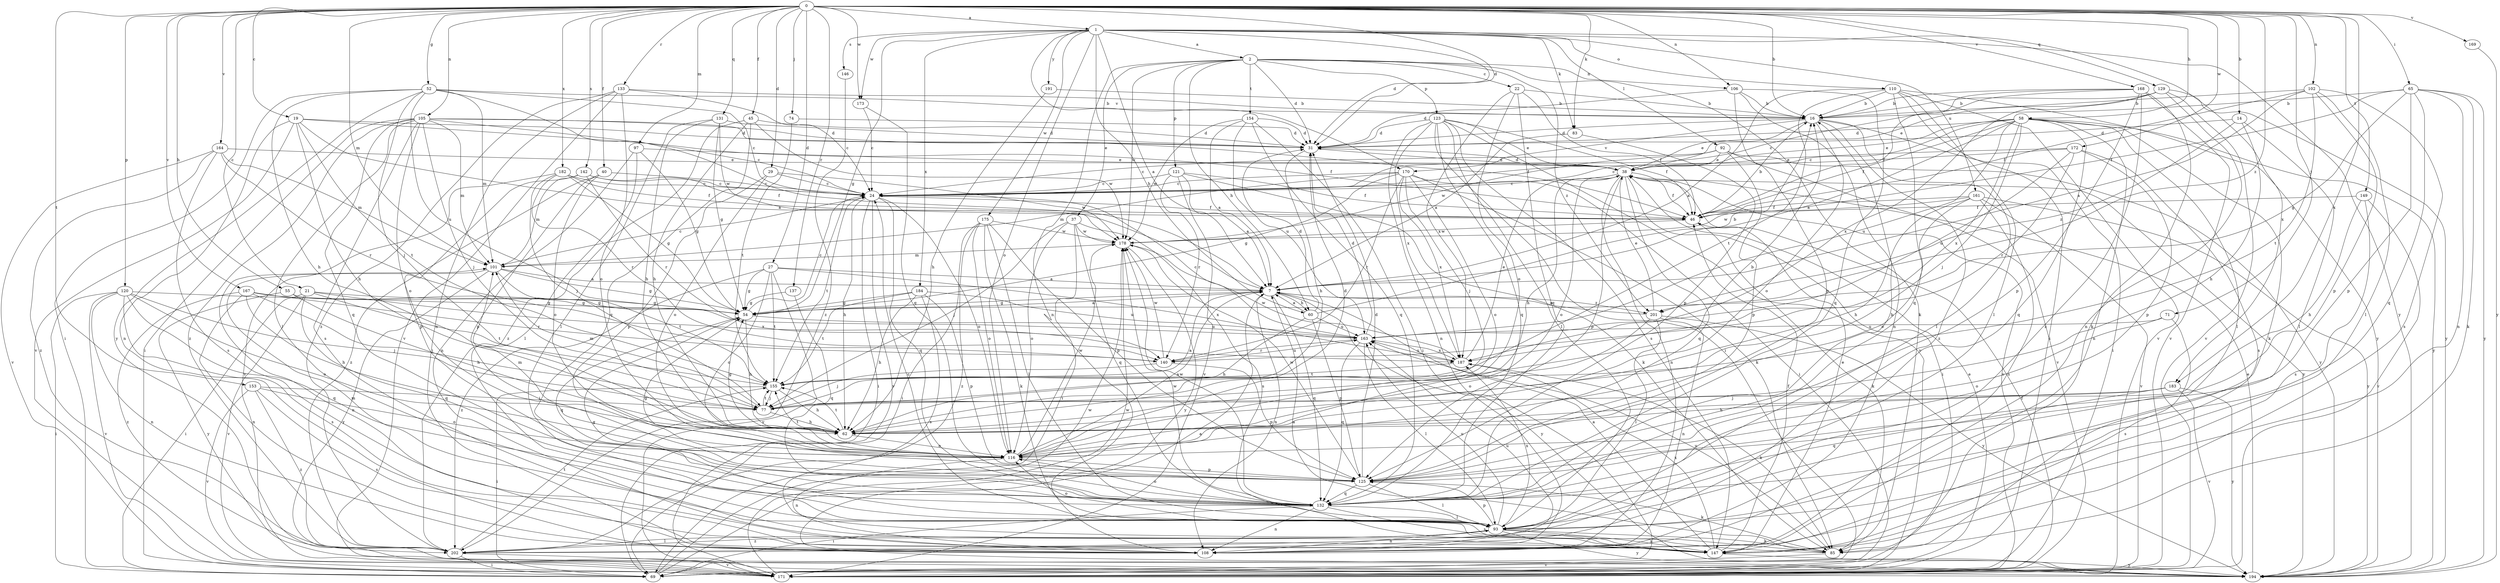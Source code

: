 strict digraph  {
0;
1;
2;
7;
14;
16;
19;
21;
22;
24;
27;
29;
31;
37;
38;
40;
45;
46;
52;
54;
55;
58;
60;
62;
65;
69;
71;
74;
77;
83;
85;
92;
93;
97;
101;
102;
105;
106;
108;
110;
116;
120;
121;
123;
125;
129;
131;
132;
133;
137;
140;
142;
146;
147;
149;
153;
154;
155;
161;
163;
164;
167;
168;
169;
170;
171;
172;
173;
175;
178;
182;
183;
184;
187;
191;
194;
201;
202;
0 -> 1  [label=a];
0 -> 14  [label=b];
0 -> 16  [label=b];
0 -> 19  [label=c];
0 -> 21  [label=c];
0 -> 27  [label=d];
0 -> 29  [label=d];
0 -> 31  [label=d];
0 -> 40  [label=f];
0 -> 45  [label=f];
0 -> 52  [label=g];
0 -> 55  [label=h];
0 -> 58  [label=h];
0 -> 65  [label=i];
0 -> 71  [label=j];
0 -> 74  [label=j];
0 -> 83  [label=k];
0 -> 97  [label=m];
0 -> 101  [label=m];
0 -> 102  [label=n];
0 -> 105  [label=n];
0 -> 106  [label=n];
0 -> 120  [label=p];
0 -> 129  [label=q];
0 -> 131  [label=q];
0 -> 133  [label=r];
0 -> 137  [label=r];
0 -> 142  [label=s];
0 -> 149  [label=t];
0 -> 153  [label=t];
0 -> 164  [label=v];
0 -> 167  [label=v];
0 -> 168  [label=v];
0 -> 169  [label=v];
0 -> 172  [label=w];
0 -> 173  [label=w];
0 -> 182  [label=x];
0 -> 183  [label=x];
0 -> 201  [label=z];
1 -> 2  [label=a];
1 -> 7  [label=a];
1 -> 31  [label=d];
1 -> 54  [label=g];
1 -> 60  [label=h];
1 -> 83  [label=k];
1 -> 92  [label=l];
1 -> 110  [label=o];
1 -> 116  [label=o];
1 -> 146  [label=s];
1 -> 161  [label=u];
1 -> 170  [label=v];
1 -> 173  [label=w];
1 -> 175  [label=w];
1 -> 183  [label=x];
1 -> 184  [label=x];
1 -> 191  [label=y];
1 -> 194  [label=y];
2 -> 22  [label=c];
2 -> 31  [label=d];
2 -> 37  [label=e];
2 -> 60  [label=h];
2 -> 85  [label=k];
2 -> 106  [label=n];
2 -> 108  [label=n];
2 -> 121  [label=p];
2 -> 123  [label=p];
2 -> 154  [label=t];
2 -> 178  [label=w];
2 -> 201  [label=z];
7 -> 54  [label=g];
7 -> 60  [label=h];
7 -> 108  [label=n];
7 -> 132  [label=q];
7 -> 194  [label=y];
7 -> 201  [label=z];
14 -> 31  [label=d];
14 -> 62  [label=h];
14 -> 93  [label=l];
14 -> 201  [label=z];
16 -> 31  [label=d];
16 -> 38  [label=e];
16 -> 69  [label=i];
16 -> 93  [label=l];
16 -> 116  [label=o];
16 -> 170  [label=v];
16 -> 202  [label=z];
19 -> 7  [label=a];
19 -> 31  [label=d];
19 -> 46  [label=f];
19 -> 62  [label=h];
19 -> 108  [label=n];
19 -> 155  [label=t];
19 -> 171  [label=v];
21 -> 54  [label=g];
21 -> 69  [label=i];
21 -> 132  [label=q];
21 -> 155  [label=t];
21 -> 171  [label=v];
21 -> 187  [label=x];
22 -> 16  [label=b];
22 -> 46  [label=f];
22 -> 116  [label=o];
22 -> 132  [label=q];
22 -> 187  [label=x];
24 -> 46  [label=f];
24 -> 62  [label=h];
24 -> 69  [label=i];
24 -> 116  [label=o];
24 -> 132  [label=q];
24 -> 155  [label=t];
24 -> 171  [label=v];
27 -> 7  [label=a];
27 -> 54  [label=g];
27 -> 116  [label=o];
27 -> 155  [label=t];
27 -> 171  [label=v];
27 -> 187  [label=x];
27 -> 202  [label=z];
29 -> 24  [label=c];
29 -> 116  [label=o];
29 -> 125  [label=p];
29 -> 178  [label=w];
31 -> 38  [label=e];
31 -> 62  [label=h];
37 -> 69  [label=i];
37 -> 77  [label=j];
37 -> 116  [label=o];
37 -> 132  [label=q];
37 -> 147  [label=s];
37 -> 178  [label=w];
38 -> 24  [label=c];
38 -> 31  [label=d];
38 -> 46  [label=f];
38 -> 62  [label=h];
38 -> 69  [label=i];
38 -> 108  [label=n];
38 -> 116  [label=o];
38 -> 125  [label=p];
38 -> 132  [label=q];
38 -> 171  [label=v];
38 -> 194  [label=y];
40 -> 24  [label=c];
40 -> 116  [label=o];
40 -> 125  [label=p];
40 -> 202  [label=z];
45 -> 31  [label=d];
45 -> 62  [label=h];
45 -> 132  [label=q];
45 -> 178  [label=w];
45 -> 202  [label=z];
46 -> 16  [label=b];
46 -> 85  [label=k];
46 -> 178  [label=w];
52 -> 7  [label=a];
52 -> 16  [label=b];
52 -> 24  [label=c];
52 -> 62  [label=h];
52 -> 69  [label=i];
52 -> 77  [label=j];
52 -> 101  [label=m];
52 -> 163  [label=u];
52 -> 194  [label=y];
54 -> 7  [label=a];
54 -> 24  [label=c];
54 -> 62  [label=h];
54 -> 132  [label=q];
54 -> 163  [label=u];
55 -> 54  [label=g];
55 -> 62  [label=h];
55 -> 194  [label=y];
58 -> 7  [label=a];
58 -> 24  [label=c];
58 -> 31  [label=d];
58 -> 38  [label=e];
58 -> 46  [label=f];
58 -> 77  [label=j];
58 -> 85  [label=k];
58 -> 93  [label=l];
58 -> 108  [label=n];
58 -> 132  [label=q];
58 -> 163  [label=u];
58 -> 187  [label=x];
58 -> 194  [label=y];
60 -> 7  [label=a];
60 -> 16  [label=b];
60 -> 31  [label=d];
60 -> 62  [label=h];
60 -> 125  [label=p];
60 -> 163  [label=u];
62 -> 31  [label=d];
62 -> 54  [label=g];
62 -> 116  [label=o];
62 -> 155  [label=t];
65 -> 16  [label=b];
65 -> 46  [label=f];
65 -> 54  [label=g];
65 -> 85  [label=k];
65 -> 108  [label=n];
65 -> 125  [label=p];
65 -> 132  [label=q];
65 -> 194  [label=y];
69 -> 7  [label=a];
69 -> 38  [label=e];
69 -> 178  [label=w];
71 -> 116  [label=o];
71 -> 147  [label=s];
71 -> 163  [label=u];
74 -> 31  [label=d];
74 -> 155  [label=t];
77 -> 7  [label=a];
77 -> 16  [label=b];
77 -> 62  [label=h];
77 -> 101  [label=m];
77 -> 155  [label=t];
83 -> 7  [label=a];
83 -> 125  [label=p];
85 -> 7  [label=a];
85 -> 24  [label=c];
85 -> 163  [label=u];
85 -> 171  [label=v];
92 -> 24  [label=c];
92 -> 38  [label=e];
92 -> 125  [label=p];
92 -> 171  [label=v];
92 -> 178  [label=w];
92 -> 194  [label=y];
93 -> 54  [label=g];
93 -> 85  [label=k];
93 -> 101  [label=m];
93 -> 108  [label=n];
93 -> 116  [label=o];
93 -> 125  [label=p];
93 -> 147  [label=s];
93 -> 163  [label=u];
93 -> 178  [label=w];
93 -> 187  [label=x];
93 -> 194  [label=y];
93 -> 202  [label=z];
97 -> 38  [label=e];
97 -> 54  [label=g];
97 -> 93  [label=l];
97 -> 108  [label=n];
101 -> 7  [label=a];
101 -> 24  [label=c];
101 -> 54  [label=g];
101 -> 108  [label=n];
101 -> 155  [label=t];
101 -> 194  [label=y];
102 -> 7  [label=a];
102 -> 16  [label=b];
102 -> 46  [label=f];
102 -> 93  [label=l];
102 -> 125  [label=p];
102 -> 147  [label=s];
102 -> 155  [label=t];
105 -> 24  [label=c];
105 -> 31  [label=d];
105 -> 46  [label=f];
105 -> 69  [label=i];
105 -> 77  [label=j];
105 -> 93  [label=l];
105 -> 101  [label=m];
105 -> 116  [label=o];
105 -> 132  [label=q];
105 -> 147  [label=s];
105 -> 202  [label=z];
106 -> 16  [label=b];
106 -> 31  [label=d];
106 -> 108  [label=n];
106 -> 125  [label=p];
106 -> 132  [label=q];
108 -> 163  [label=u];
110 -> 7  [label=a];
110 -> 16  [label=b];
110 -> 69  [label=i];
110 -> 93  [label=l];
110 -> 132  [label=q];
110 -> 155  [label=t];
110 -> 171  [label=v];
110 -> 194  [label=y];
116 -> 7  [label=a];
116 -> 101  [label=m];
116 -> 108  [label=n];
116 -> 125  [label=p];
116 -> 155  [label=t];
116 -> 178  [label=w];
120 -> 54  [label=g];
120 -> 69  [label=i];
120 -> 77  [label=j];
120 -> 108  [label=n];
120 -> 116  [label=o];
120 -> 132  [label=q];
120 -> 147  [label=s];
120 -> 171  [label=v];
121 -> 7  [label=a];
121 -> 24  [label=c];
121 -> 46  [label=f];
121 -> 85  [label=k];
121 -> 140  [label=r];
121 -> 171  [label=v];
123 -> 31  [label=d];
123 -> 38  [label=e];
123 -> 46  [label=f];
123 -> 69  [label=i];
123 -> 93  [label=l];
123 -> 108  [label=n];
123 -> 132  [label=q];
123 -> 147  [label=s];
123 -> 171  [label=v];
123 -> 187  [label=x];
125 -> 31  [label=d];
125 -> 54  [label=g];
125 -> 85  [label=k];
125 -> 93  [label=l];
125 -> 132  [label=q];
125 -> 178  [label=w];
129 -> 16  [label=b];
129 -> 38  [label=e];
129 -> 108  [label=n];
129 -> 171  [label=v];
129 -> 187  [label=x];
129 -> 194  [label=y];
131 -> 31  [label=d];
131 -> 54  [label=g];
131 -> 62  [label=h];
131 -> 93  [label=l];
131 -> 178  [label=w];
132 -> 16  [label=b];
132 -> 69  [label=i];
132 -> 93  [label=l];
132 -> 108  [label=n];
132 -> 116  [label=o];
132 -> 147  [label=s];
132 -> 178  [label=w];
133 -> 16  [label=b];
133 -> 24  [label=c];
133 -> 108  [label=n];
133 -> 116  [label=o];
133 -> 171  [label=v];
133 -> 202  [label=z];
137 -> 54  [label=g];
137 -> 132  [label=q];
140 -> 77  [label=j];
140 -> 125  [label=p];
140 -> 163  [label=u];
140 -> 178  [label=w];
142 -> 24  [label=c];
142 -> 46  [label=f];
142 -> 101  [label=m];
142 -> 125  [label=p];
142 -> 140  [label=r];
146 -> 202  [label=z];
147 -> 7  [label=a];
147 -> 38  [label=e];
147 -> 46  [label=f];
147 -> 187  [label=x];
147 -> 194  [label=y];
149 -> 46  [label=f];
149 -> 62  [label=h];
149 -> 147  [label=s];
149 -> 171  [label=v];
153 -> 77  [label=j];
153 -> 116  [label=o];
153 -> 147  [label=s];
153 -> 171  [label=v];
153 -> 202  [label=z];
154 -> 7  [label=a];
154 -> 31  [label=d];
154 -> 69  [label=i];
154 -> 132  [label=q];
154 -> 163  [label=u];
154 -> 178  [label=w];
155 -> 62  [label=h];
155 -> 69  [label=i];
155 -> 77  [label=j];
161 -> 46  [label=f];
161 -> 62  [label=h];
161 -> 116  [label=o];
161 -> 147  [label=s];
161 -> 171  [label=v];
161 -> 178  [label=w];
161 -> 194  [label=y];
163 -> 24  [label=c];
163 -> 31  [label=d];
163 -> 93  [label=l];
163 -> 132  [label=q];
163 -> 140  [label=r];
163 -> 187  [label=x];
164 -> 38  [label=e];
164 -> 101  [label=m];
164 -> 140  [label=r];
164 -> 147  [label=s];
164 -> 171  [label=v];
164 -> 202  [label=z];
167 -> 54  [label=g];
167 -> 62  [label=h];
167 -> 77  [label=j];
167 -> 108  [label=n];
167 -> 140  [label=r];
167 -> 202  [label=z];
168 -> 16  [label=b];
168 -> 24  [label=c];
168 -> 46  [label=f];
168 -> 85  [label=k];
168 -> 125  [label=p];
168 -> 171  [label=v];
168 -> 202  [label=z];
169 -> 194  [label=y];
170 -> 24  [label=c];
170 -> 54  [label=g];
170 -> 69  [label=i];
170 -> 77  [label=j];
170 -> 85  [label=k];
170 -> 101  [label=m];
170 -> 116  [label=o];
170 -> 140  [label=r];
170 -> 187  [label=x];
171 -> 46  [label=f];
171 -> 178  [label=w];
172 -> 24  [label=c];
172 -> 38  [label=e];
172 -> 125  [label=p];
172 -> 140  [label=r];
172 -> 147  [label=s];
172 -> 163  [label=u];
173 -> 24  [label=c];
173 -> 132  [label=q];
175 -> 69  [label=i];
175 -> 85  [label=k];
175 -> 93  [label=l];
175 -> 116  [label=o];
175 -> 125  [label=p];
175 -> 178  [label=w];
175 -> 202  [label=z];
178 -> 101  [label=m];
178 -> 194  [label=y];
182 -> 24  [label=c];
182 -> 46  [label=f];
182 -> 54  [label=g];
182 -> 77  [label=j];
182 -> 140  [label=r];
182 -> 171  [label=v];
183 -> 62  [label=h];
183 -> 77  [label=j];
183 -> 132  [label=q];
183 -> 171  [label=v];
183 -> 194  [label=y];
184 -> 54  [label=g];
184 -> 62  [label=h];
184 -> 125  [label=p];
184 -> 147  [label=s];
184 -> 155  [label=t];
184 -> 163  [label=u];
187 -> 38  [label=e];
187 -> 85  [label=k];
187 -> 155  [label=t];
187 -> 163  [label=u];
187 -> 178  [label=w];
191 -> 16  [label=b];
191 -> 62  [label=h];
194 -> 38  [label=e];
201 -> 7  [label=a];
201 -> 38  [label=e];
201 -> 93  [label=l];
201 -> 108  [label=n];
201 -> 116  [label=o];
201 -> 194  [label=y];
202 -> 69  [label=i];
202 -> 93  [label=l];
202 -> 155  [label=t];
202 -> 171  [label=v];
}
